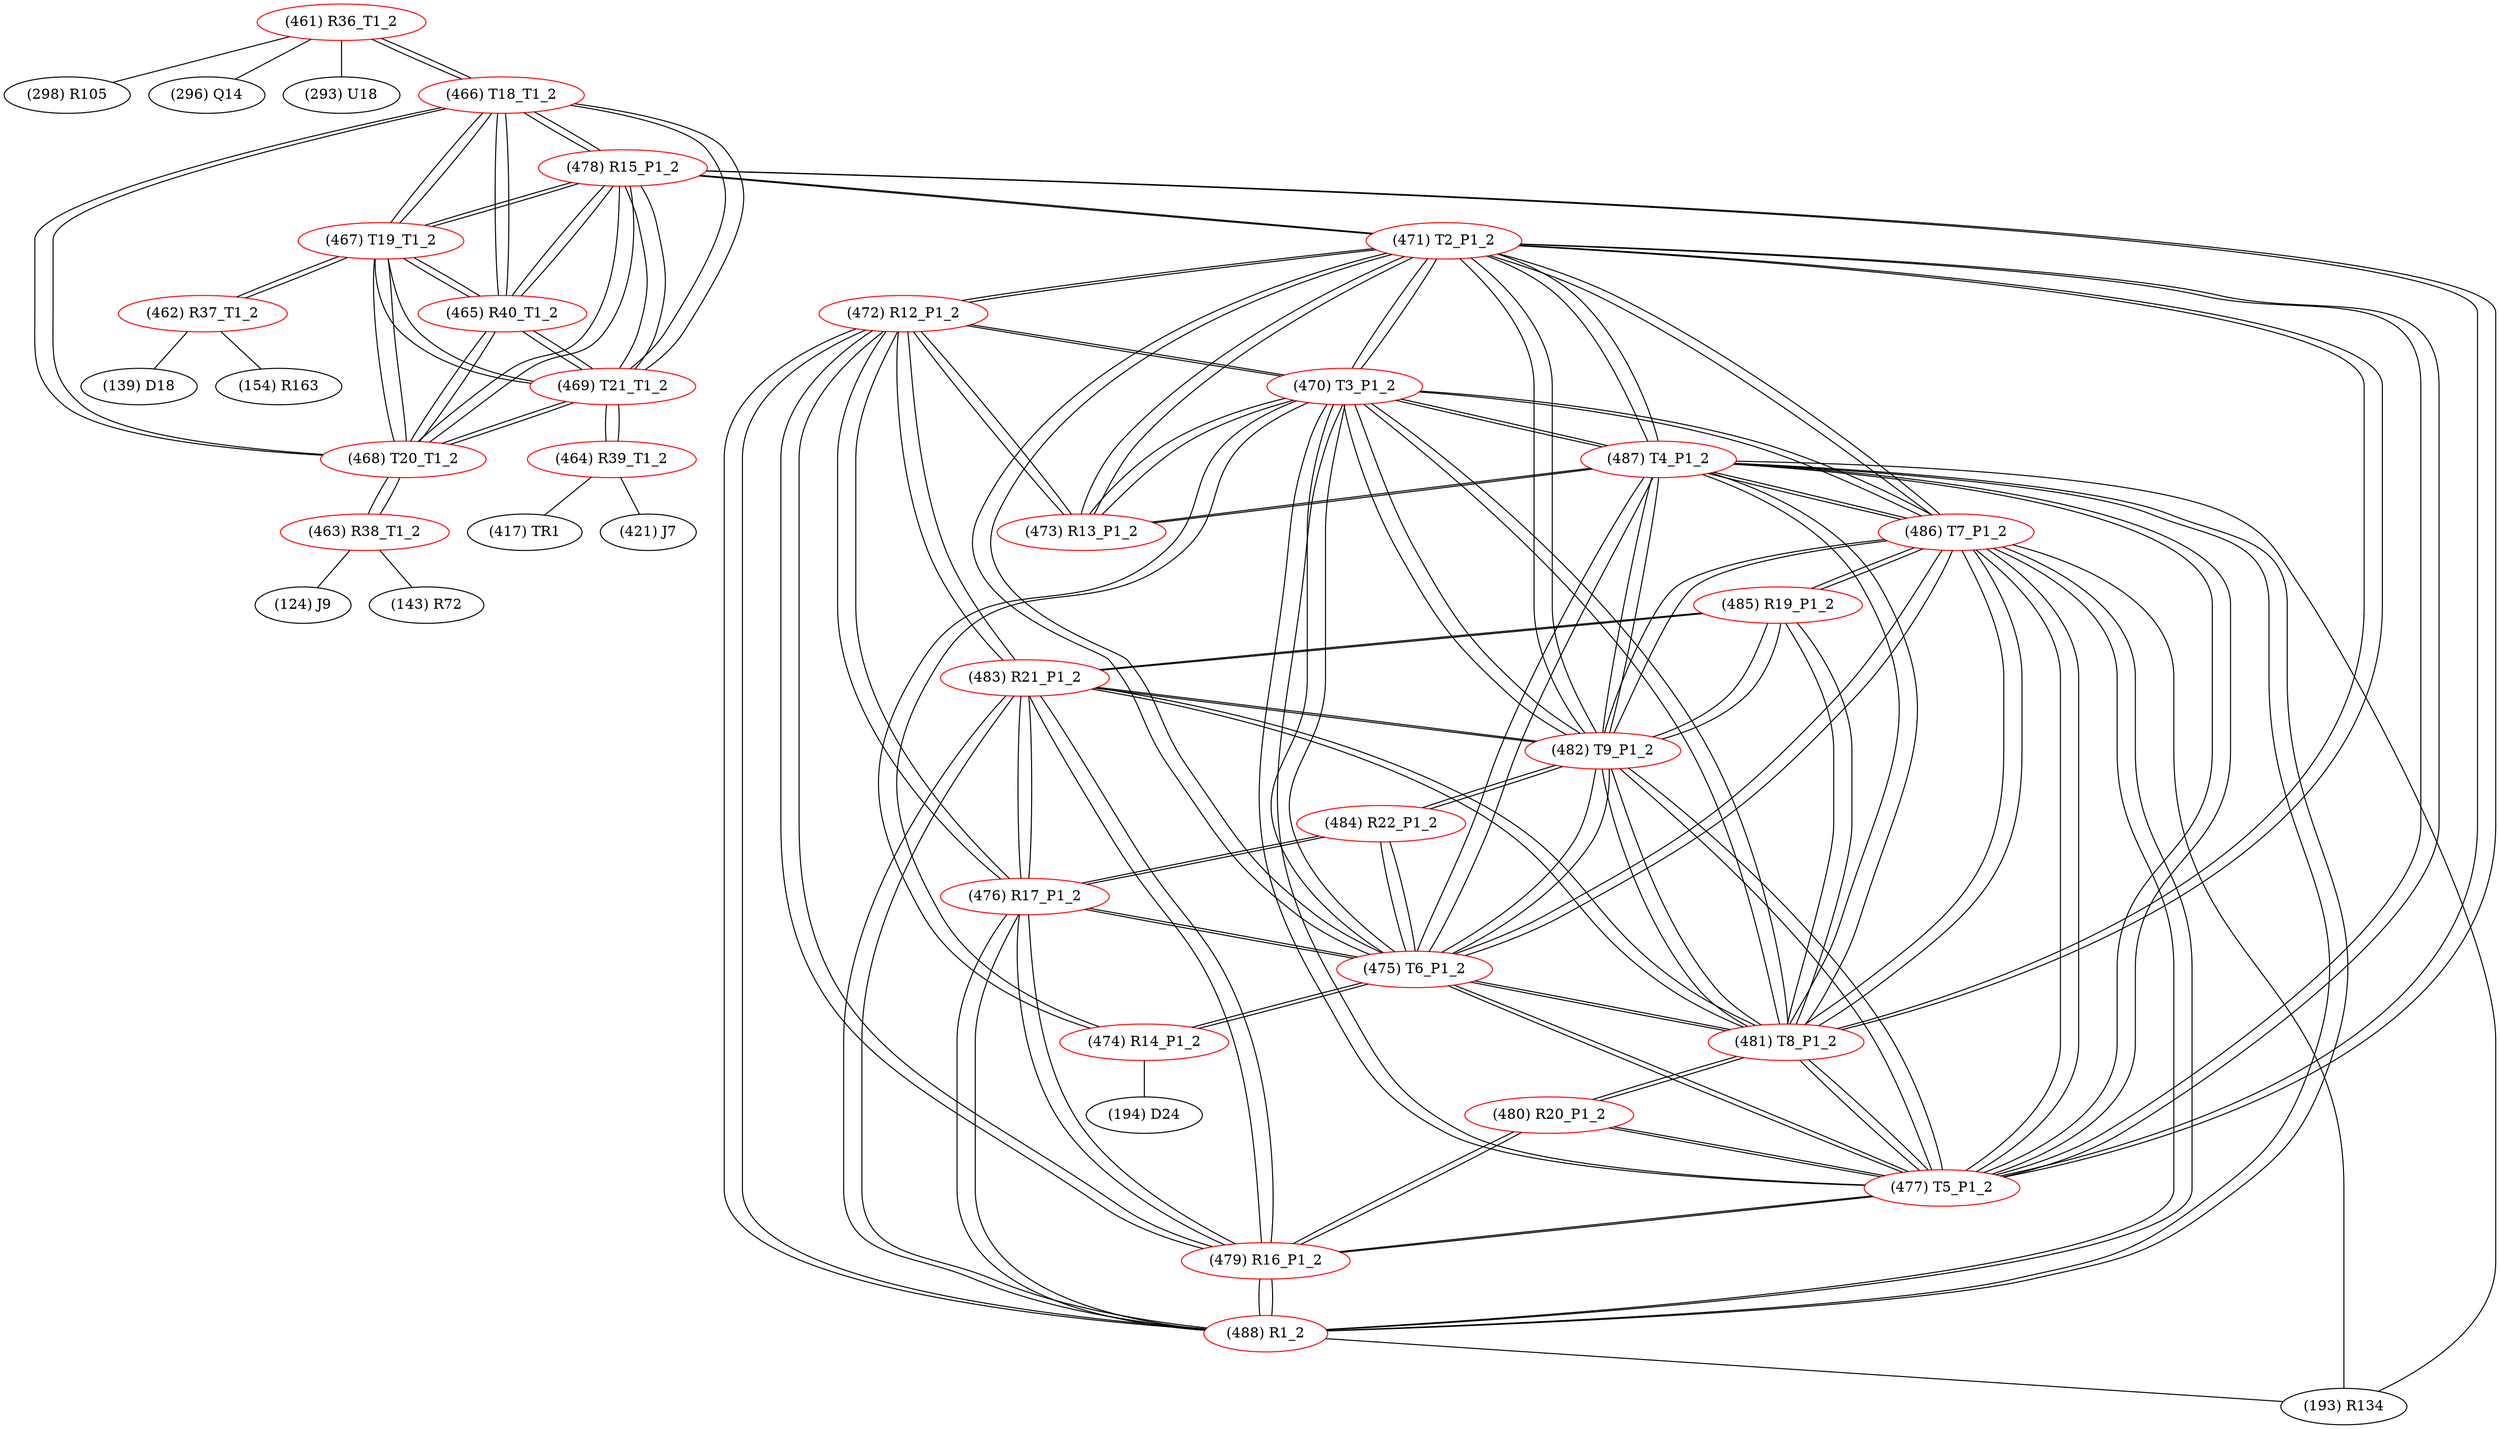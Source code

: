graph {
	461 [label="(461) R36_T1_2" color=red]
	298 [label="(298) R105"]
	296 [label="(296) Q14"]
	293 [label="(293) U18"]
	466 [label="(466) T18_T1_2"]
	462 [label="(462) R37_T1_2" color=red]
	154 [label="(154) R163"]
	139 [label="(139) D18"]
	467 [label="(467) T19_T1_2"]
	463 [label="(463) R38_T1_2" color=red]
	143 [label="(143) R72"]
	124 [label="(124) J9"]
	468 [label="(468) T20_T1_2"]
	464 [label="(464) R39_T1_2" color=red]
	421 [label="(421) J7"]
	417 [label="(417) TR1"]
	469 [label="(469) T21_T1_2"]
	465 [label="(465) R40_T1_2" color=red]
	478 [label="(478) R15_P1_2"]
	466 [label="(466) T18_T1_2"]
	469 [label="(469) T21_T1_2"]
	468 [label="(468) T20_T1_2"]
	467 [label="(467) T19_T1_2"]
	466 [label="(466) T18_T1_2" color=red]
	468 [label="(468) T20_T1_2"]
	467 [label="(467) T19_T1_2"]
	469 [label="(469) T21_T1_2"]
	461 [label="(461) R36_T1_2"]
	478 [label="(478) R15_P1_2"]
	465 [label="(465) R40_T1_2"]
	467 [label="(467) T19_T1_2" color=red]
	468 [label="(468) T20_T1_2"]
	466 [label="(466) T18_T1_2"]
	469 [label="(469) T21_T1_2"]
	462 [label="(462) R37_T1_2"]
	478 [label="(478) R15_P1_2"]
	465 [label="(465) R40_T1_2"]
	468 [label="(468) T20_T1_2" color=red]
	467 [label="(467) T19_T1_2"]
	466 [label="(466) T18_T1_2"]
	469 [label="(469) T21_T1_2"]
	463 [label="(463) R38_T1_2"]
	478 [label="(478) R15_P1_2"]
	465 [label="(465) R40_T1_2"]
	469 [label="(469) T21_T1_2" color=red]
	468 [label="(468) T20_T1_2"]
	467 [label="(467) T19_T1_2"]
	466 [label="(466) T18_T1_2"]
	464 [label="(464) R39_T1_2"]
	478 [label="(478) R15_P1_2"]
	465 [label="(465) R40_T1_2"]
	470 [label="(470) T3_P1_2" color=red]
	487 [label="(487) T4_P1_2"]
	486 [label="(486) T7_P1_2"]
	477 [label="(477) T5_P1_2"]
	482 [label="(482) T9_P1_2"]
	481 [label="(481) T8_P1_2"]
	475 [label="(475) T6_P1_2"]
	471 [label="(471) T2_P1_2"]
	474 [label="(474) R14_P1_2"]
	473 [label="(473) R13_P1_2"]
	472 [label="(472) R12_P1_2"]
	471 [label="(471) T2_P1_2" color=red]
	470 [label="(470) T3_P1_2"]
	487 [label="(487) T4_P1_2"]
	486 [label="(486) T7_P1_2"]
	477 [label="(477) T5_P1_2"]
	482 [label="(482) T9_P1_2"]
	481 [label="(481) T8_P1_2"]
	475 [label="(475) T6_P1_2"]
	473 [label="(473) R13_P1_2"]
	472 [label="(472) R12_P1_2"]
	478 [label="(478) R15_P1_2"]
	472 [label="(472) R12_P1_2" color=red]
	483 [label="(483) R21_P1_2"]
	479 [label="(479) R16_P1_2"]
	476 [label="(476) R17_P1_2"]
	488 [label="(488) R1_2"]
	473 [label="(473) R13_P1_2"]
	470 [label="(470) T3_P1_2"]
	471 [label="(471) T2_P1_2"]
	473 [label="(473) R13_P1_2" color=red]
	487 [label="(487) T4_P1_2"]
	470 [label="(470) T3_P1_2"]
	472 [label="(472) R12_P1_2"]
	471 [label="(471) T2_P1_2"]
	474 [label="(474) R14_P1_2" color=red]
	194 [label="(194) D24"]
	470 [label="(470) T3_P1_2"]
	475 [label="(475) T6_P1_2"]
	475 [label="(475) T6_P1_2" color=red]
	470 [label="(470) T3_P1_2"]
	487 [label="(487) T4_P1_2"]
	486 [label="(486) T7_P1_2"]
	477 [label="(477) T5_P1_2"]
	482 [label="(482) T9_P1_2"]
	481 [label="(481) T8_P1_2"]
	471 [label="(471) T2_P1_2"]
	474 [label="(474) R14_P1_2"]
	484 [label="(484) R22_P1_2"]
	476 [label="(476) R17_P1_2"]
	476 [label="(476) R17_P1_2" color=red]
	483 [label="(483) R21_P1_2"]
	479 [label="(479) R16_P1_2"]
	472 [label="(472) R12_P1_2"]
	488 [label="(488) R1_2"]
	484 [label="(484) R22_P1_2"]
	475 [label="(475) T6_P1_2"]
	477 [label="(477) T5_P1_2" color=red]
	470 [label="(470) T3_P1_2"]
	487 [label="(487) T4_P1_2"]
	486 [label="(486) T7_P1_2"]
	482 [label="(482) T9_P1_2"]
	481 [label="(481) T8_P1_2"]
	475 [label="(475) T6_P1_2"]
	471 [label="(471) T2_P1_2"]
	478 [label="(478) R15_P1_2"]
	479 [label="(479) R16_P1_2"]
	480 [label="(480) R20_P1_2"]
	478 [label="(478) R15_P1_2" color=red]
	466 [label="(466) T18_T1_2"]
	469 [label="(469) T21_T1_2"]
	468 [label="(468) T20_T1_2"]
	467 [label="(467) T19_T1_2"]
	465 [label="(465) R40_T1_2"]
	471 [label="(471) T2_P1_2"]
	477 [label="(477) T5_P1_2"]
	479 [label="(479) R16_P1_2" color=red]
	483 [label="(483) R21_P1_2"]
	472 [label="(472) R12_P1_2"]
	476 [label="(476) R17_P1_2"]
	488 [label="(488) R1_2"]
	477 [label="(477) T5_P1_2"]
	480 [label="(480) R20_P1_2"]
	480 [label="(480) R20_P1_2" color=red]
	481 [label="(481) T8_P1_2"]
	479 [label="(479) R16_P1_2"]
	477 [label="(477) T5_P1_2"]
	481 [label="(481) T8_P1_2" color=red]
	470 [label="(470) T3_P1_2"]
	487 [label="(487) T4_P1_2"]
	486 [label="(486) T7_P1_2"]
	477 [label="(477) T5_P1_2"]
	482 [label="(482) T9_P1_2"]
	475 [label="(475) T6_P1_2"]
	471 [label="(471) T2_P1_2"]
	483 [label="(483) R21_P1_2"]
	485 [label="(485) R19_P1_2"]
	480 [label="(480) R20_P1_2"]
	482 [label="(482) T9_P1_2" color=red]
	484 [label="(484) R22_P1_2"]
	470 [label="(470) T3_P1_2"]
	487 [label="(487) T4_P1_2"]
	486 [label="(486) T7_P1_2"]
	477 [label="(477) T5_P1_2"]
	481 [label="(481) T8_P1_2"]
	475 [label="(475) T6_P1_2"]
	471 [label="(471) T2_P1_2"]
	483 [label="(483) R21_P1_2"]
	485 [label="(485) R19_P1_2"]
	483 [label="(483) R21_P1_2" color=red]
	479 [label="(479) R16_P1_2"]
	472 [label="(472) R12_P1_2"]
	476 [label="(476) R17_P1_2"]
	488 [label="(488) R1_2"]
	482 [label="(482) T9_P1_2"]
	481 [label="(481) T8_P1_2"]
	485 [label="(485) R19_P1_2"]
	484 [label="(484) R22_P1_2" color=red]
	482 [label="(482) T9_P1_2"]
	475 [label="(475) T6_P1_2"]
	476 [label="(476) R17_P1_2"]
	485 [label="(485) R19_P1_2" color=red]
	482 [label="(482) T9_P1_2"]
	483 [label="(483) R21_P1_2"]
	481 [label="(481) T8_P1_2"]
	486 [label="(486) T7_P1_2"]
	486 [label="(486) T7_P1_2" color=red]
	470 [label="(470) T3_P1_2"]
	487 [label="(487) T4_P1_2"]
	477 [label="(477) T5_P1_2"]
	482 [label="(482) T9_P1_2"]
	481 [label="(481) T8_P1_2"]
	475 [label="(475) T6_P1_2"]
	471 [label="(471) T2_P1_2"]
	488 [label="(488) R1_2"]
	193 [label="(193) R134"]
	485 [label="(485) R19_P1_2"]
	487 [label="(487) T4_P1_2" color=red]
	470 [label="(470) T3_P1_2"]
	486 [label="(486) T7_P1_2"]
	477 [label="(477) T5_P1_2"]
	482 [label="(482) T9_P1_2"]
	481 [label="(481) T8_P1_2"]
	475 [label="(475) T6_P1_2"]
	471 [label="(471) T2_P1_2"]
	473 [label="(473) R13_P1_2"]
	488 [label="(488) R1_2"]
	193 [label="(193) R134"]
	488 [label="(488) R1_2" color=red]
	487 [label="(487) T4_P1_2"]
	486 [label="(486) T7_P1_2"]
	193 [label="(193) R134"]
	483 [label="(483) R21_P1_2"]
	479 [label="(479) R16_P1_2"]
	472 [label="(472) R12_P1_2"]
	476 [label="(476) R17_P1_2"]
	461 -- 298
	461 -- 296
	461 -- 293
	461 -- 466
	462 -- 154
	462 -- 139
	462 -- 467
	463 -- 143
	463 -- 124
	463 -- 468
	464 -- 421
	464 -- 417
	464 -- 469
	465 -- 478
	465 -- 466
	465 -- 469
	465 -- 468
	465 -- 467
	466 -- 468
	466 -- 467
	466 -- 469
	466 -- 461
	466 -- 478
	466 -- 465
	467 -- 468
	467 -- 466
	467 -- 469
	467 -- 462
	467 -- 478
	467 -- 465
	468 -- 467
	468 -- 466
	468 -- 469
	468 -- 463
	468 -- 478
	468 -- 465
	469 -- 468
	469 -- 467
	469 -- 466
	469 -- 464
	469 -- 478
	469 -- 465
	470 -- 487
	470 -- 486
	470 -- 477
	470 -- 482
	470 -- 481
	470 -- 475
	470 -- 471
	470 -- 474
	470 -- 473
	470 -- 472
	471 -- 470
	471 -- 487
	471 -- 486
	471 -- 477
	471 -- 482
	471 -- 481
	471 -- 475
	471 -- 473
	471 -- 472
	471 -- 478
	472 -- 483
	472 -- 479
	472 -- 476
	472 -- 488
	472 -- 473
	472 -- 470
	472 -- 471
	473 -- 487
	473 -- 470
	473 -- 472
	473 -- 471
	474 -- 194
	474 -- 470
	474 -- 475
	475 -- 470
	475 -- 487
	475 -- 486
	475 -- 477
	475 -- 482
	475 -- 481
	475 -- 471
	475 -- 474
	475 -- 484
	475 -- 476
	476 -- 483
	476 -- 479
	476 -- 472
	476 -- 488
	476 -- 484
	476 -- 475
	477 -- 470
	477 -- 487
	477 -- 486
	477 -- 482
	477 -- 481
	477 -- 475
	477 -- 471
	477 -- 478
	477 -- 479
	477 -- 480
	478 -- 466
	478 -- 469
	478 -- 468
	478 -- 467
	478 -- 465
	478 -- 471
	478 -- 477
	479 -- 483
	479 -- 472
	479 -- 476
	479 -- 488
	479 -- 477
	479 -- 480
	480 -- 481
	480 -- 479
	480 -- 477
	481 -- 470
	481 -- 487
	481 -- 486
	481 -- 477
	481 -- 482
	481 -- 475
	481 -- 471
	481 -- 483
	481 -- 485
	481 -- 480
	482 -- 484
	482 -- 470
	482 -- 487
	482 -- 486
	482 -- 477
	482 -- 481
	482 -- 475
	482 -- 471
	482 -- 483
	482 -- 485
	483 -- 479
	483 -- 472
	483 -- 476
	483 -- 488
	483 -- 482
	483 -- 481
	483 -- 485
	484 -- 482
	484 -- 475
	484 -- 476
	485 -- 482
	485 -- 483
	485 -- 481
	485 -- 486
	486 -- 470
	486 -- 487
	486 -- 477
	486 -- 482
	486 -- 481
	486 -- 475
	486 -- 471
	486 -- 488
	486 -- 193
	486 -- 485
	487 -- 470
	487 -- 486
	487 -- 477
	487 -- 482
	487 -- 481
	487 -- 475
	487 -- 471
	487 -- 473
	487 -- 488
	487 -- 193
	488 -- 487
	488 -- 486
	488 -- 193
	488 -- 483
	488 -- 479
	488 -- 472
	488 -- 476
}